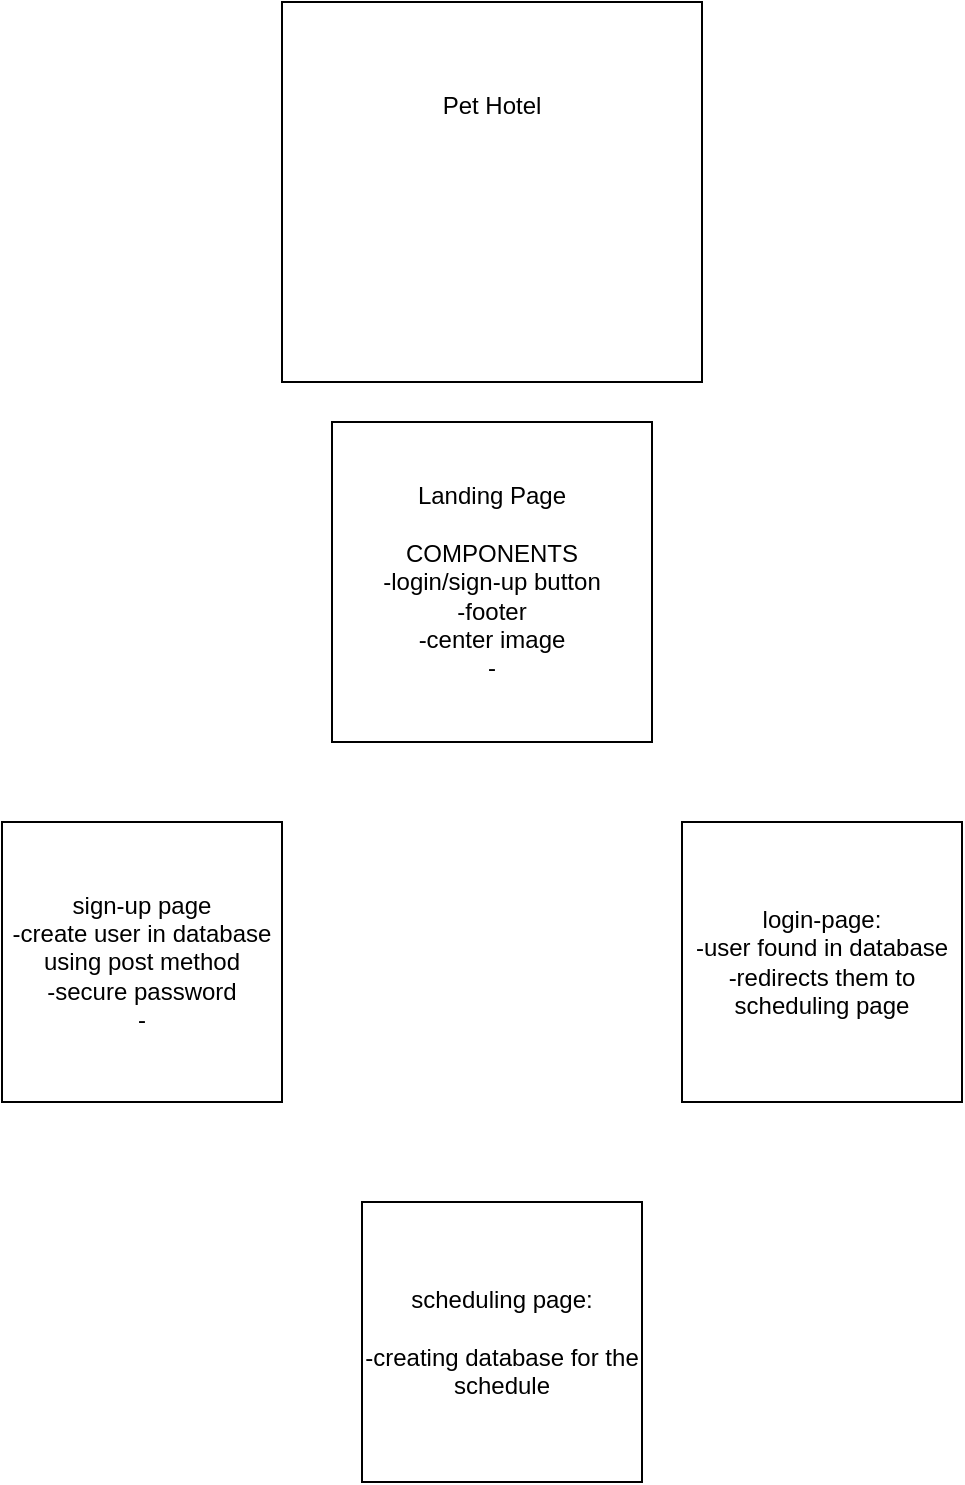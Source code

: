 <mxfile version="13.10.1" type="github"><diagram id="0utHVczYUSiXWPUGwOVk" name="Page-1"><mxGraphModel dx="1006" dy="717" grid="1" gridSize="10" guides="1" tooltips="1" connect="1" arrows="1" fold="1" page="1" pageScale="1" pageWidth="850" pageHeight="1100" math="0" shadow="0"><root><mxCell id="0"/><mxCell id="1" parent="0"/><mxCell id="Vwe0XmgU0pZh7CUIuM2c-1" value="Pet Hotel&lt;br&gt;&lt;br&gt;&lt;br&gt;&lt;br&gt;&lt;br&gt;&lt;br&gt;&lt;br&gt;" style="rounded=0;whiteSpace=wrap;html=1;" vertex="1" parent="1"><mxGeometry x="280" y="180" width="210" height="190" as="geometry"/></mxCell><mxCell id="Vwe0XmgU0pZh7CUIuM2c-2" value="Landing Page&lt;br&gt;&amp;nbsp;&lt;br&gt;COMPONENTS&lt;br&gt;-login/sign-up button&lt;br&gt;-footer&lt;br&gt;-center image&lt;br&gt;-" style="whiteSpace=wrap;html=1;aspect=fixed;" vertex="1" parent="1"><mxGeometry x="305" y="390" width="160" height="160" as="geometry"/></mxCell><mxCell id="Vwe0XmgU0pZh7CUIuM2c-3" value="sign-up page&lt;br&gt;-create user in database using post method&lt;br&gt;-secure password&lt;br&gt;-" style="whiteSpace=wrap;html=1;aspect=fixed;" vertex="1" parent="1"><mxGeometry x="140" y="590" width="140" height="140" as="geometry"/></mxCell><mxCell id="Vwe0XmgU0pZh7CUIuM2c-4" value="scheduling page:&lt;br&gt;&lt;br&gt;-creating database for the schedule" style="whiteSpace=wrap;html=1;aspect=fixed;" vertex="1" parent="1"><mxGeometry x="320" y="780" width="140" height="140" as="geometry"/></mxCell><mxCell id="Vwe0XmgU0pZh7CUIuM2c-5" value="login-page:&lt;br&gt;-user found in database&lt;br&gt;-redirects them to scheduling page" style="whiteSpace=wrap;html=1;aspect=fixed;" vertex="1" parent="1"><mxGeometry x="480" y="590" width="140" height="140" as="geometry"/></mxCell></root></mxGraphModel></diagram></mxfile>